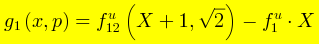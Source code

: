 {
  "sha1": "ox99hdm43n5bgq7wu2qsotgqw4p3pyt",
  "insertion": {
    "when": "2024-06-04T17:28:40.374Z",
    "url": "http://forum.plantuml.net/7764/backgroundcolor-in-%40startmath-%40endmath-block",
    "user": "plantuml@gmail.com"
  }
}
@startmath
backgroundColor yellow
g_1(x,p)= f_12^u(X+1,sqrt2)-f_1^u*X
@endmath
